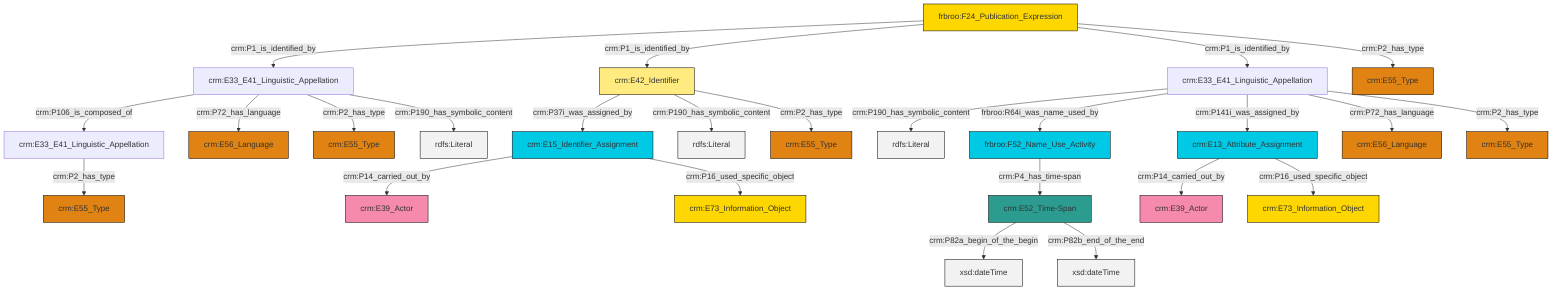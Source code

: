 graph TD
classDef Literal fill:#f2f2f2,stroke:#000000;
classDef CRM_Entity fill:#FFFFFF,stroke:#000000;
classDef Temporal_Entity fill:#00C9E6, stroke:#000000;
classDef Type fill:#E18312, stroke:#000000;
classDef Time-Span fill:#2C9C91, stroke:#000000;
classDef Appellation fill:#FFEB7F, stroke:#000000;
classDef Place fill:#008836, stroke:#000000;
classDef Persistent_Item fill:#B266B2, stroke:#000000;
classDef Conceptual_Object fill:#FFD700, stroke:#000000;
classDef Physical_Thing fill:#D2B48C, stroke:#000000;
classDef Actor fill:#f58aad, stroke:#000000;
classDef PC_Classes fill:#4ce600, stroke:#000000;
classDef Multi fill:#cccccc,stroke:#000000;

4["crm:E33_E41_Linguistic_Appellation"]:::Default -->|crm:P190_has_symbolic_content| 5[rdfs:Literal]:::Literal
13["crm:E33_E41_Linguistic_Appellation"]:::Default -->|crm:P106_is_composed_of| 10["crm:E33_E41_Linguistic_Appellation"]:::Default
13["crm:E33_E41_Linguistic_Appellation"]:::Default -->|crm:P72_has_language| 14["crm:E56_Language"]:::Type
15["crm:E15_Identifier_Assignment"]:::Temporal_Entity -->|crm:P14_carried_out_by| 16["crm:E39_Actor"]:::Actor
17["crm:E52_Time-Span"]:::Time-Span -->|crm:P82a_begin_of_the_begin| 18[xsd:dateTime]:::Literal
21["frbroo:F24_Publication_Expression"]:::Conceptual_Object -->|crm:P1_is_identified_by| 13["crm:E33_E41_Linguistic_Appellation"]:::Default
10["crm:E33_E41_Linguistic_Appellation"]:::Default -->|crm:P2_has_type| 2["crm:E55_Type"]:::Type
15["crm:E15_Identifier_Assignment"]:::Temporal_Entity -->|crm:P16_used_specific_object| 30["crm:E73_Information_Object"]:::Conceptual_Object
0["crm:E13_Attribute_Assignment"]:::Temporal_Entity -->|crm:P14_carried_out_by| 8["crm:E39_Actor"]:::Actor
4["crm:E33_E41_Linguistic_Appellation"]:::Default -->|frbroo:R64i_was_name_used_by| 34["frbroo:F52_Name_Use_Activity"]:::Temporal_Entity
21["frbroo:F24_Publication_Expression"]:::Conceptual_Object -->|crm:P1_is_identified_by| 25["crm:E42_Identifier"]:::Appellation
21["frbroo:F24_Publication_Expression"]:::Conceptual_Object -->|crm:P1_is_identified_by| 4["crm:E33_E41_Linguistic_Appellation"]:::Default
17["crm:E52_Time-Span"]:::Time-Span -->|crm:P82b_end_of_the_end| 39[xsd:dateTime]:::Literal
4["crm:E33_E41_Linguistic_Appellation"]:::Default -->|crm:P141i_was_assigned_by| 0["crm:E13_Attribute_Assignment"]:::Temporal_Entity
0["crm:E13_Attribute_Assignment"]:::Temporal_Entity -->|crm:P16_used_specific_object| 32["crm:E73_Information_Object"]:::Conceptual_Object
21["frbroo:F24_Publication_Expression"]:::Conceptual_Object -->|crm:P2_has_type| 22["crm:E55_Type"]:::Type
25["crm:E42_Identifier"]:::Appellation -->|crm:P37i_was_assigned_by| 15["crm:E15_Identifier_Assignment"]:::Temporal_Entity
25["crm:E42_Identifier"]:::Appellation -->|crm:P190_has_symbolic_content| 43[rdfs:Literal]:::Literal
4["crm:E33_E41_Linguistic_Appellation"]:::Default -->|crm:P72_has_language| 19["crm:E56_Language"]:::Type
4["crm:E33_E41_Linguistic_Appellation"]:::Default -->|crm:P2_has_type| 28["crm:E55_Type"]:::Type
25["crm:E42_Identifier"]:::Appellation -->|crm:P2_has_type| 36["crm:E55_Type"]:::Type
13["crm:E33_E41_Linguistic_Appellation"]:::Default -->|crm:P2_has_type| 6["crm:E55_Type"]:::Type
13["crm:E33_E41_Linguistic_Appellation"]:::Default -->|crm:P190_has_symbolic_content| 46[rdfs:Literal]:::Literal
34["frbroo:F52_Name_Use_Activity"]:::Temporal_Entity -->|crm:P4_has_time-span| 17["crm:E52_Time-Span"]:::Time-Span